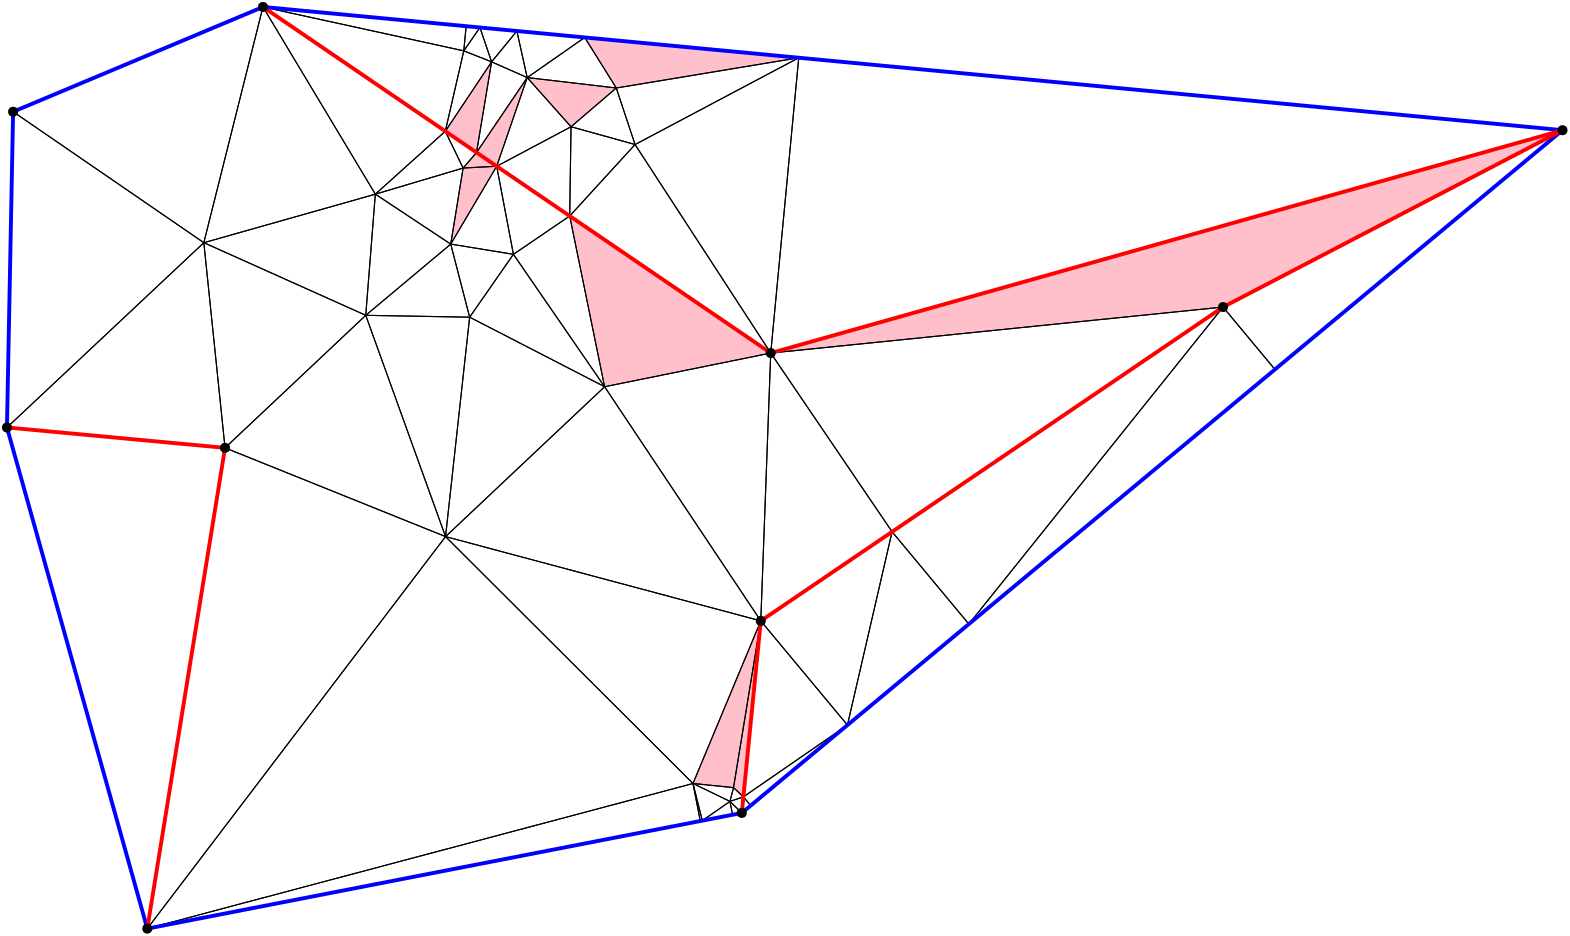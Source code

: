 <?xml version="1.0"?>
<!DOCTYPE ipe SYSTEM "ipe.dtd">
<ipe version="70218" creator="Ipe 7.2.24">
<info created="D:20221020151441" modified="D:20221020151441"/>
<ipestyle name="basic">
<symbol name="mark/disk(sx)" transformations="translations">
<path fill="sym-stroke">
0.6 0 0 0.6 0 0 e
</path>
</symbol>
<anglesize name="22.5 deg" value="22.5"/>
<anglesize name="30 deg" value="30"/>
<anglesize name="45 deg" value="45"/>
<anglesize name="60 deg" value="60"/>
<anglesize name="90 deg" value="90"/>
<arrowsize name="large" value="10"/>
<arrowsize name="small" value="5"/>
<arrowsize name="tiny" value="3"/>
<color name="blue" value="0 0 1"/>
<color name="gray" value="0.745"/>
<color name="green" value="0 1 0"/>
<color name="red" value="1 0 0"/>
<color name="pink" value="1 0.753 0.796"/>
<pen name="heavier" value="0.8"/>
<pen name="fat" value="1.4"/>
<pen name="ultrafat" value="2"/>
<gridsize name="16 pts (~6 mm)" value="16"/>
<gridsize name="32 pts (~12 mm)" value="32"/>
<gridsize name="4 pts" value="4"/>
<gridsize name="8 pts (~3 mm)" value="8"/>
<opacity name="10%" value="0.1"/>
<opacity name="25%" value="0.25"/>
<opacity name="50%" value="0.5"/>
<opacity name="75%" value="0.75"/>
<symbolsize name="large" value="5"/>
<symbolsize name="small" value="2"/>
<symbolsize name="tiny" value="1.1"/>
<textsize name="huge" value="\huge"/>
<textsize name="large" value="\large"/>
<textsize name="small" value="\small"/>
<textsize name="tiny" value="	iny"/>
<tiling name="falling" angle="-60" step="4" width="1"/>
<tiling name="rising" angle="30" step="4" width="1"/>
</ipestyle>
<page>
<layer name="hull"/>
<layer name="constraints"/>
<layer name="triangulation"/>
<layer name="obtuse"/>
<layer name="blub"/>
<layer name="problems"/>
<view layers="hull constraints triangulation obtuse blub" active="triangulation"/>
<path layer="obtuse" fill="pink" stroke-opacity="opaque">
190.478 584.033 m 
173.811 559.058 l 
185.047 551.4 l 
</path>
<path layer="obtuse" fill="pink" stroke-opacity="opaque">
203.295 578.371 m 
219.067 560.672 l 
235.357 574.623 l 
</path>
<path layer="obtuse" fill="pink" stroke-opacity="opaque">
277.568 322.753 m 
287.381 382.771 l 
262.972 324.244 l 
</path>
<path layer="obtuse" fill="pink" stroke-opacity="opaque">
192.309 546.449 m 
180.209 545.804 l 
175.764 518.416 l 
</path>
<path layer="obtuse" fill="pink" stroke-opacity="opaque">
192.309 546.449 m 
203.295 578.371 l 
185.047 551.4 l 
</path>
<path layer="obtuse" fill="pink" stroke-opacity="opaque">
185.047 551.4 m 
180.209 545.804 l 
192.309 546.449 l 
</path>
<path layer="obtuse" fill="pink" stroke-opacity="opaque">
218.591 528.536 m 
231.157 467.077 l 
290.965 479.205 l 
</path>
<path layer="obtuse" fill="pink" stroke-opacity="opaque">
281.126 319.441 m 
287.381 382.771 l 
277.568 322.753 l 
</path>
<path layer="obtuse" fill="pink" stroke-opacity="opaque">
301.048 585.505 m 
223.997 592.814 l 
235.357 574.623 l 
</path>
<path layer="obtuse" fill="pink" stroke-opacity="opaque">
576 559.425 m 
290.965 479.205 l 
453.793 495.761 l 
</path>
<path layer="triangulation" stroke="black">
66.5212 272 m 
94.5126 445.069 l 
</path>
<path layer="triangulation" stroke="black">
94.5126 445.069 m 
16 452.408 l 
</path>
<path layer="triangulation" stroke="black">
16 452.408 m 
66.5212 272 l 
</path>
<path layer="triangulation" stroke="black">
94.5126 445.069 m 
86.8753 518.93 l 
</path>
<path layer="triangulation" stroke="black">
86.8753 518.93 m 
16 452.408 l 
</path>
<path layer="triangulation" stroke="black">
16 452.408 m 
94.5126 445.069 l 
</path>
<path layer="triangulation" stroke="black">
86.8753 518.93 m 
108.167 603.801 l 
</path>
<path layer="triangulation" stroke="black">
108.167 603.801 m 
18.2188 566.081 l 
</path>
<path layer="triangulation" stroke="black">
18.2188 566.081 m 
86.8753 518.93 l 
</path>
<path layer="triangulation" stroke="black">
301.048 585.505 m 
242.118 554.269 l 
</path>
<path layer="triangulation" stroke="black">
242.118 554.269 m 
290.965 479.205 l 
</path>
<path layer="triangulation" stroke="black">
290.965 479.205 m 
301.048 585.505 l 
</path>
<path layer="triangulation" stroke="black">
334.65 414.866 m 
290.965 479.205 l 
</path>
<path layer="triangulation" stroke="black">
290.965 479.205 m 
287.381 382.771 l 
</path>
<path layer="triangulation" stroke="black">
287.381 382.771 m 
334.65 414.866 l 
</path>
<path layer="triangulation" stroke="black">
218.591 528.536 m 
192.309 546.449 l 
</path>
<path layer="triangulation" stroke="black">
192.309 546.449 m 
198.328 514.746 l 
</path>
<path layer="triangulation" stroke="black">
198.328 514.746 m 
218.591 528.536 l 
</path>
<path layer="triangulation" stroke="black">
231.157 467.077 m 
198.328 514.746 l 
</path>
<path layer="triangulation" stroke="black">
198.328 514.746 m 
182.57 492.116 l 
</path>
<path layer="triangulation" stroke="black">
182.57 492.116 m 
231.157 467.077 l 
</path>
<path layer="triangulation" stroke="black">
287.381 382.771 m 
281.126 319.441 l 
</path>
<path layer="triangulation" stroke="black">
281.126 319.441 m 
318.574 345.274 l 
</path>
<path layer="triangulation" stroke="black">
318.574 345.274 m 
287.381 382.771 l 
</path>
<path layer="triangulation" stroke="black">
362.289 381.641 m 
453.793 495.761 l 
</path>
<path layer="triangulation" stroke="black">
453.793 495.761 m 
334.65 414.866 l 
</path>
<path layer="triangulation" stroke="black">
334.65 414.866 m 
362.289 381.641 l 
</path>
<path layer="triangulation" stroke="black">
265.6 310.736 m 
262.972 324.244 l 
</path>
<path layer="triangulation" stroke="black">
262.972 324.244 m 
66.5212 272 l 
</path>
<path layer="triangulation" stroke="black">
66.5212 272 m 
265.6 310.736 l 
</path>
<path layer="triangulation" stroke="black">
16 452.408 m 
86.8753 518.93 l 
</path>
<path layer="triangulation" stroke="black">
86.8753 518.93 m 
18.2188 566.081 l 
</path>
<path layer="triangulation" stroke="black">
18.2188 566.081 m 
16 452.408 l 
</path>
<path layer="triangulation" stroke="black">
231.157 467.077 m 
173.894 413.122 l 
</path>
<path layer="triangulation" stroke="black">
173.894 413.122 m 
287.381 382.771 l 
</path>
<path layer="triangulation" stroke="black">
287.381 382.771 m 
231.157 467.077 l 
</path>
<path layer="triangulation" stroke="black">
175.764 518.416 m 
145.167 492.786 l 
</path>
<path layer="triangulation" stroke="black">
145.167 492.786 m 
182.57 492.116 l 
</path>
<path layer="triangulation" stroke="black">
182.57 492.116 m 
175.764 518.416 l 
</path>
<path layer="triangulation" stroke="black">
145.167 492.786 m 
94.5126 445.069 l 
</path>
<path layer="triangulation" stroke="black">
94.5126 445.069 m 
173.894 413.122 l 
</path>
<path layer="triangulation" stroke="black">
173.894 413.122 m 
145.167 492.786 l 
</path>
<path layer="triangulation" stroke="black">
86.8753 518.93 m 
148.62 536.4 l 
</path>
<path layer="triangulation" stroke="black">
148.62 536.4 m 
108.167 603.801 l 
</path>
<path layer="triangulation" stroke="black">
108.167 603.801 m 
86.8753 518.93 l 
</path>
<path layer="triangulation" stroke="black">
219.067 560.672 m 
242.118 554.269 l 
</path>
<path layer="triangulation" stroke="black">
242.118 554.269 m 
235.357 574.623 l 
</path>
<path layer="triangulation" stroke="black">
235.357 574.623 m 
219.067 560.672 l 
</path>
<path layer="triangulation" stroke="black">
190.478 584.033 m 
173.811 559.058 l 
</path>
<path layer="triangulation" stroke="black">
173.811 559.058 m 
185.047 551.4 l 
</path>
<path layer="triangulation" stroke="black">
185.047 551.4 m 
190.478 584.033 l 
</path>
<path layer="triangulation" stroke="black">
203.295 578.371 m 
219.067 560.672 l 
</path>
<path layer="triangulation" stroke="black">
219.067 560.672 m 
235.357 574.623 l 
</path>
<path layer="triangulation" stroke="black">
235.357 574.623 m 
203.295 578.371 l 
</path>
<path layer="triangulation" stroke="black">
218.591 528.536 m 
290.965 479.205 l 
</path>
<path layer="triangulation" stroke="black">
290.965 479.205 m 
242.118 554.269 l 
</path>
<path layer="triangulation" stroke="black">
242.118 554.269 m 
218.591 528.536 l 
</path>
<path layer="triangulation" stroke="black">
192.309 546.449 m 
218.591 528.536 l 
</path>
<path layer="triangulation" stroke="black">
218.591 528.536 m 
219.067 560.672 l 
</path>
<path layer="triangulation" stroke="black">
219.067 560.672 m 
192.309 546.449 l 
</path>
<path layer="triangulation" stroke="black">
198.328 514.746 m 
231.157 467.077 l 
</path>
<path layer="triangulation" stroke="black">
231.157 467.077 m 
218.591 528.536 l 
</path>
<path layer="triangulation" stroke="black">
218.591 528.536 m 
198.328 514.746 l 
</path>
<path layer="triangulation" stroke="black">
262.972 324.244 m 
265.6 310.736 l 
</path>
<path layer="triangulation" stroke="black">
265.6 310.736 m 
266.337 310.88 l 
</path>
<path layer="triangulation" stroke="black">
266.337 310.88 m 
262.972 324.244 l 
</path>
<path layer="triangulation" stroke="black">
362.289 381.641 m 
472.475 473.304 l 
</path>
<path layer="triangulation" stroke="black">
472.475 473.304 m 
453.793 495.761 l 
</path>
<path layer="triangulation" stroke="black">
453.793 495.761 m 
362.289 381.641 l 
</path>
<path layer="triangulation" stroke="black">
281.126 319.441 m 
277.568 322.753 l 
</path>
<path layer="triangulation" stroke="black">
277.568 322.753 m 
276.282 317.794 l 
</path>
<path layer="triangulation" stroke="black">
276.282 317.794 m 
281.126 319.441 l 
</path>
<path layer="triangulation" stroke="black">
277.568 322.753 m 
287.381 382.771 l 
</path>
<path layer="triangulation" stroke="black">
287.381 382.771 m 
262.972 324.244 l 
</path>
<path layer="triangulation" stroke="black">
262.972 324.244 m 
277.568 322.753 l 
</path>
<path layer="triangulation" stroke="black">
192.309 546.449 m 
180.209 545.804 l 
</path>
<path layer="triangulation" stroke="black">
180.209 545.804 m 
175.764 518.416 l 
</path>
<path layer="triangulation" stroke="black">
175.764 518.416 m 
192.309 546.449 l 
</path>
<path layer="triangulation" stroke="black">
86.8753 518.93 m 
94.5126 445.069 l 
</path>
<path layer="triangulation" stroke="black">
94.5126 445.069 m 
145.167 492.786 l 
</path>
<path layer="triangulation" stroke="black">
145.167 492.786 m 
86.8753 518.93 l 
</path>
<path layer="triangulation" stroke="black">
290.965 479.205 m 
231.157 467.077 l 
</path>
<path layer="triangulation" stroke="black">
231.157 467.077 m 
287.381 382.771 l 
</path>
<path layer="triangulation" stroke="black">
287.381 382.771 m 
290.965 479.205 l 
</path>
<path layer="triangulation" stroke="black">
94.5126 445.069 m 
66.5212 272 l 
</path>
<path layer="triangulation" stroke="black">
66.5212 272 m 
173.894 413.122 l 
</path>
<path layer="triangulation" stroke="black">
173.894 413.122 m 
94.5126 445.069 l 
</path>
<path layer="triangulation" stroke="black">
192.309 546.449 m 
175.764 518.416 l 
</path>
<path layer="triangulation" stroke="black">
175.764 518.416 m 
198.328 514.746 l 
</path>
<path layer="triangulation" stroke="black">
198.328 514.746 m 
192.309 546.449 l 
</path>
<path layer="triangulation" stroke="black">
145.167 492.786 m 
173.894 413.122 l 
</path>
<path layer="triangulation" stroke="black">
173.894 413.122 m 
182.57 492.116 l 
</path>
<path layer="triangulation" stroke="black">
182.57 492.116 m 
145.167 492.786 l 
</path>
<path layer="triangulation" stroke="black">
173.811 559.058 m 
148.62 536.4 l 
</path>
<path layer="triangulation" stroke="black">
148.62 536.4 m 
180.209 545.804 l 
</path>
<path layer="triangulation" stroke="black">
180.209 545.804 m 
173.811 559.058 l 
</path>
<path layer="triangulation" stroke="black">
148.62 536.4 m 
145.167 492.786 l 
</path>
<path layer="triangulation" stroke="black">
145.167 492.786 m 
175.764 518.416 l 
</path>
<path layer="triangulation" stroke="black">
175.764 518.416 m 
148.62 536.4 l 
</path>
<path layer="triangulation" stroke="black">
198.328 514.746 m 
175.764 518.416 l 
</path>
<path layer="triangulation" stroke="black">
175.764 518.416 m 
182.57 492.116 l 
</path>
<path layer="triangulation" stroke="black">
182.57 492.116 m 
198.328 514.746 l 
</path>
<path layer="triangulation" stroke="black">
180.209 545.804 m 
148.62 536.4 l 
</path>
<path layer="triangulation" stroke="black">
148.62 536.4 m 
175.764 518.416 l 
</path>
<path layer="triangulation" stroke="black">
175.764 518.416 m 
180.209 545.804 l 
</path>
<path layer="triangulation" stroke="black">
185.047 551.4 m 
173.811 559.058 l 
</path>
<path layer="triangulation" stroke="black">
173.811 559.058 m 
180.209 545.804 l 
</path>
<path layer="triangulation" stroke="black">
180.209 545.804 m 
185.047 551.4 l 
</path>
<path layer="triangulation" stroke="black">
86.8753 518.93 m 
145.167 492.786 l 
</path>
<path layer="triangulation" stroke="black">
145.167 492.786 m 
148.62 536.4 l 
</path>
<path layer="triangulation" stroke="black">
148.62 536.4 m 
86.8753 518.93 l 
</path>
<path layer="triangulation" stroke="black">
190.478 584.033 m 
180.462 587.989 l 
</path>
<path layer="triangulation" stroke="black">
180.462 587.989 m 
173.811 559.058 l 
</path>
<path layer="triangulation" stroke="black">
173.811 559.058 m 
190.478 584.033 l 
</path>
<path layer="triangulation" stroke="black">
108.167 603.801 m 
148.62 536.4 l 
</path>
<path layer="triangulation" stroke="black">
148.62 536.4 m 
173.811 559.058 l 
</path>
<path layer="triangulation" stroke="black">
173.811 559.058 m 
108.167 603.801 l 
</path>
<path layer="triangulation" stroke="black">
186.273 596.392 m 
180.462 587.989 l 
</path>
<path layer="triangulation" stroke="black">
180.462 587.989 m 
190.478 584.033 l 
</path>
<path layer="triangulation" stroke="black">
190.478 584.033 m 
186.273 596.392 l 
</path>
<path layer="triangulation" stroke="black">
108.167 603.801 m 
173.811 559.058 l 
</path>
<path layer="triangulation" stroke="black">
173.811 559.058 m 
180.462 587.989 l 
</path>
<path layer="triangulation" stroke="black">
180.462 587.989 m 
108.167 603.801 l 
</path>
<path layer="triangulation" stroke="black">
108.167 603.801 m 
180.462 587.989 l 
</path>
<path layer="triangulation" stroke="black">
180.462 587.989 m 
181.304 596.864 l 
</path>
<path layer="triangulation" stroke="black">
181.304 596.864 m 
108.167 603.801 l 
</path>
<path layer="triangulation" stroke="black">
181.304 596.864 m 
180.462 587.989 l 
</path>
<path layer="triangulation" stroke="black">
180.462 587.989 m 
186.273 596.392 l 
</path>
<path layer="triangulation" stroke="black">
186.273 596.392 m 
181.304 596.864 l 
</path>
<path layer="triangulation" stroke="black">
192.309 546.449 m 
203.295 578.371 l 
</path>
<path layer="triangulation" stroke="black">
203.295 578.371 m 
185.047 551.4 l 
</path>
<path layer="triangulation" stroke="black">
185.047 551.4 m 
192.309 546.449 l 
</path>
<path layer="triangulation" stroke="black">
199.569 595.131 m 
186.273 596.392 l 
</path>
<path layer="triangulation" stroke="black">
186.273 596.392 m 
190.478 584.033 l 
</path>
<path layer="triangulation" stroke="black">
190.478 584.033 m 
199.569 595.131 l 
</path>
<path layer="triangulation" stroke="black">
190.478 584.033 m 
203.295 578.371 l 
</path>
<path layer="triangulation" stroke="black">
203.295 578.371 m 
199.569 595.131 l 
</path>
<path layer="triangulation" stroke="black">
199.569 595.131 m 
190.478 584.033 l 
</path>
<path layer="triangulation" stroke="black">
190.478 584.033 m 
185.047 551.4 l 
</path>
<path layer="triangulation" stroke="black">
185.047 551.4 m 
203.295 578.371 l 
</path>
<path layer="triangulation" stroke="black">
203.295 578.371 m 
190.478 584.033 l 
</path>
<path layer="triangulation" stroke="black">
203.295 578.371 m 
192.309 546.449 l 
</path>
<path layer="triangulation" stroke="black">
192.309 546.449 m 
219.067 560.672 l 
</path>
<path layer="triangulation" stroke="black">
219.067 560.672 m 
203.295 578.371 l 
</path>
<path layer="triangulation" stroke="black">
185.047 551.4 m 
180.209 545.804 l 
</path>
<path layer="triangulation" stroke="black">
180.209 545.804 m 
192.309 546.449 l 
</path>
<path layer="triangulation" stroke="black">
192.309 546.449 m 
185.047 551.4 l 
</path>
<path layer="triangulation" stroke="black">
218.591 528.536 m 
231.157 467.077 l 
</path>
<path layer="triangulation" stroke="black">
231.157 467.077 m 
290.965 479.205 l 
</path>
<path layer="triangulation" stroke="black">
290.965 479.205 m 
218.591 528.536 l 
</path>
<path layer="triangulation" stroke="black">
182.57 492.116 m 
173.894 413.122 l 
</path>
<path layer="triangulation" stroke="black">
173.894 413.122 m 
231.157 467.077 l 
</path>
<path layer="triangulation" stroke="black">
231.157 467.077 m 
182.57 492.116 l 
</path>
<path layer="triangulation" stroke="black">
235.357 574.623 m 
223.997 592.814 l 
</path>
<path layer="triangulation" stroke="black">
223.997 592.814 m 
203.295 578.371 l 
</path>
<path layer="triangulation" stroke="black">
203.295 578.371 m 
235.357 574.623 l 
</path>
<path layer="triangulation" stroke="black">
219.067 560.672 m 
218.591 528.536 l 
</path>
<path layer="triangulation" stroke="black">
218.591 528.536 m 
242.118 554.269 l 
</path>
<path layer="triangulation" stroke="black">
242.118 554.269 m 
219.067 560.672 l 
</path>
<path layer="triangulation" stroke="black">
199.569 595.131 m 
203.295 578.371 l 
</path>
<path layer="triangulation" stroke="black">
203.295 578.371 m 
223.997 592.814 l 
</path>
<path layer="triangulation" stroke="black">
223.997 592.814 m 
199.569 595.131 l 
</path>
<path layer="triangulation" stroke="black">
281.126 319.441 m 
287.381 382.771 l 
</path>
<path layer="triangulation" stroke="black">
287.381 382.771 m 
277.568 322.753 l 
</path>
<path layer="triangulation" stroke="black">
277.568 322.753 m 
281.126 319.441 l 
</path>
<path layer="triangulation" stroke="black">
576 559.425 m 
453.793 495.761 l 
</path>
<path layer="triangulation" stroke="black">
453.793 495.761 m 
472.475 473.304 l 
</path>
<path layer="triangulation" stroke="black">
472.475 473.304 m 
576 559.425 l 
</path>
<path layer="triangulation" stroke="black">
301.048 585.505 m 
223.997 592.814 l 
</path>
<path layer="triangulation" stroke="black">
223.997 592.814 m 
235.357 574.623 l 
</path>
<path layer="triangulation" stroke="black">
235.357 574.623 m 
301.048 585.505 l 
</path>
<path layer="triangulation" stroke="black">
453.793 495.761 m 
290.965 479.205 l 
</path>
<path layer="triangulation" stroke="black">
290.965 479.205 m 
334.65 414.866 l 
</path>
<path layer="triangulation" stroke="black">
334.65 414.866 m 
453.793 495.761 l 
</path>
<path layer="triangulation" stroke="black">
287.381 382.771 m 
318.574 345.274 l 
</path>
<path layer="triangulation" stroke="black">
318.574 345.274 m 
334.65 414.866 l 
</path>
<path layer="triangulation" stroke="black">
334.65 414.866 m 
287.381 382.771 l 
</path>
<path layer="triangulation" stroke="black">
334.65 414.866 m 
318.574 345.274 l 
</path>
<path layer="triangulation" stroke="black">
318.574 345.274 m 
362.289 381.641 l 
</path>
<path layer="triangulation" stroke="black">
362.289 381.641 m 
334.65 414.866 l 
</path>
<path layer="triangulation" stroke="black">
266.337 310.88 m 
276.282 317.794 l 
</path>
<path layer="triangulation" stroke="black">
276.282 317.794 m 
262.972 324.244 l 
</path>
<path layer="triangulation" stroke="black">
262.972 324.244 m 
266.337 310.88 l 
</path>
<path layer="triangulation" stroke="black">
301.048 585.505 m 
235.357 574.623 l 
</path>
<path layer="triangulation" stroke="black">
235.357 574.623 m 
242.118 554.269 l 
</path>
<path layer="triangulation" stroke="black">
242.118 554.269 m 
301.048 585.505 l 
</path>
<path layer="triangulation" stroke="black">
173.894 413.122 m 
262.972 324.244 l 
</path>
<path layer="triangulation" stroke="black">
262.972 324.244 m 
287.381 382.771 l 
</path>
<path layer="triangulation" stroke="black">
287.381 382.771 m 
173.894 413.122 l 
</path>
<path layer="triangulation" stroke="black">
173.894 413.122 m 
66.5212 272 l 
</path>
<path layer="triangulation" stroke="black">
66.5212 272 m 
262.972 324.244 l 
</path>
<path layer="triangulation" stroke="black">
262.972 324.244 m 
173.894 413.122 l 
</path>
<path layer="triangulation" stroke="black">
276.282 317.794 m 
277.568 322.753 l 
</path>
<path layer="triangulation" stroke="black">
277.568 322.753 m 
262.972 324.244 l 
</path>
<path layer="triangulation" stroke="black">
262.972 324.244 m 
276.282 317.794 l 
</path>
<path layer="triangulation" stroke="black">
277.216 312.996 m 
276.282 317.794 l 
</path>
<path layer="triangulation" stroke="black">
276.282 317.794 m 
266.337 310.88 l 
</path>
<path layer="triangulation" stroke="black">
266.337 310.88 m 
277.216 312.996 l 
</path>
<path layer="triangulation" stroke="black">
280.553 313.646 m 
281.126 319.441 l 
</path>
<path layer="triangulation" stroke="black">
281.126 319.441 m 
276.282 317.794 l 
</path>
<path layer="triangulation" stroke="black">
276.282 317.794 m 
280.553 313.646 l 
</path>
<path layer="triangulation" stroke="black">
280.553 313.646 m 
276.282 317.794 l 
</path>
<path layer="triangulation" stroke="black">
276.282 317.794 m 
277.216 312.996 l 
</path>
<path layer="triangulation" stroke="black">
277.216 312.996 m 
280.553 313.646 l 
</path>
<path layer="triangulation" stroke="black">
281.126 319.441 m 
283.741 316.298 l 
</path>
<path layer="triangulation" stroke="black">
283.741 316.298 m 
318.574 345.274 l 
</path>
<path layer="triangulation" stroke="black">
318.574 345.274 m 
281.126 319.441 l 
</path>
<path layer="triangulation" stroke="black">
281.126 319.441 m 
280.553 313.646 l 
</path>
<path layer="triangulation" stroke="black">
280.553 313.646 m 
283.741 316.298 l 
</path>
<path layer="triangulation" stroke="black">
283.741 316.298 m 
281.126 319.441 l 
</path>
<path layer="triangulation" stroke="black">
576 559.425 m 
290.965 479.205 l 
</path>
<path layer="triangulation" stroke="black">
290.965 479.205 m 
453.793 495.761 l 
</path>
<path layer="triangulation" stroke="black">
453.793 495.761 m 
576 559.425 l 
</path>
<path layer="triangulation" stroke="black">
290.965 479.205 m 
576 559.425 l 
</path>
<path layer="triangulation" stroke="black">
576 559.425 m 
301.048 585.505 l 
</path>
<path layer="triangulation" stroke="black">
301.048 585.505 m 
290.965 479.205 l 
</path>
<path layer="hull" stroke="blue" pen="fat">
16 452.408 m 
66.5212 272 l 
</path>
<path layer="hull" stroke="blue" pen="fat">
66.5212 272 m 
280.553 313.646 l 
</path>
<path layer="hull" stroke="blue" pen="fat">
280.553 313.646 m 
576 559.425 l 
</path>
<path layer="hull" stroke="blue" pen="fat">
576 559.425 m 
108.167 603.801 l 
</path>
<path layer="hull" stroke="blue" pen="fat">
108.167 603.801 m 
18.2188 566.081 l 
</path>
<path layer="hull" stroke="blue" pen="fat">
18.2188 566.081 m 
16 452.408 l 
</path>
<path layer="constraints" stroke="red" pen="fat">
287.381 382.771 m 
453.793 495.761 l 
</path>
<path layer="constraints" stroke="red" pen="fat">
453.793 495.761 m 
576 559.425 l 
</path>
<path layer="constraints" stroke="red" pen="fat">
576 559.425 m 
290.965 479.205 l 
</path>
<path layer="constraints" stroke="red" pen="fat">
290.965 479.205 m 
108.167 603.801 l 
</path>
<path layer="constraints" stroke="red" pen="fat">
16 452.408 m 
94.5126 445.069 l 
</path>
<path layer="constraints" stroke="red" pen="fat">
94.5126 445.069 m 
66.5212 272 l 
</path>
<path layer="constraints" stroke="red" pen="fat">
280.553 313.646 m 
287.381 382.771 l 
</path>
<use layer="points" name="mark/disk(sx)" pos="287.381 382.771" size="normal" stroke="black"/>
<use layer="points" name="mark/disk(sx)" pos="453.793 495.761" size="normal" stroke="black"/>
<use layer="points" name="mark/disk(sx)" pos="576 559.425" size="normal" stroke="black"/>
<use layer="points" name="mark/disk(sx)" pos="290.965 479.205" size="normal" stroke="black"/>
<use layer="points" name="mark/disk(sx)" pos="108.167 603.801" size="normal" stroke="black"/>
<use layer="points" name="mark/disk(sx)" pos="18.2188 566.081" size="normal" stroke="black"/>
<use layer="points" name="mark/disk(sx)" pos="16 452.408" size="normal" stroke="black"/>
<use layer="points" name="mark/disk(sx)" pos="94.5126 445.069" size="normal" stroke="black"/>
<use layer="points" name="mark/disk(sx)" pos="66.5212 272" size="normal" stroke="black"/>
<use layer="points" name="mark/disk(sx)" pos="280.553 313.646" size="normal" stroke="black"/>
</page>
</ipe>
